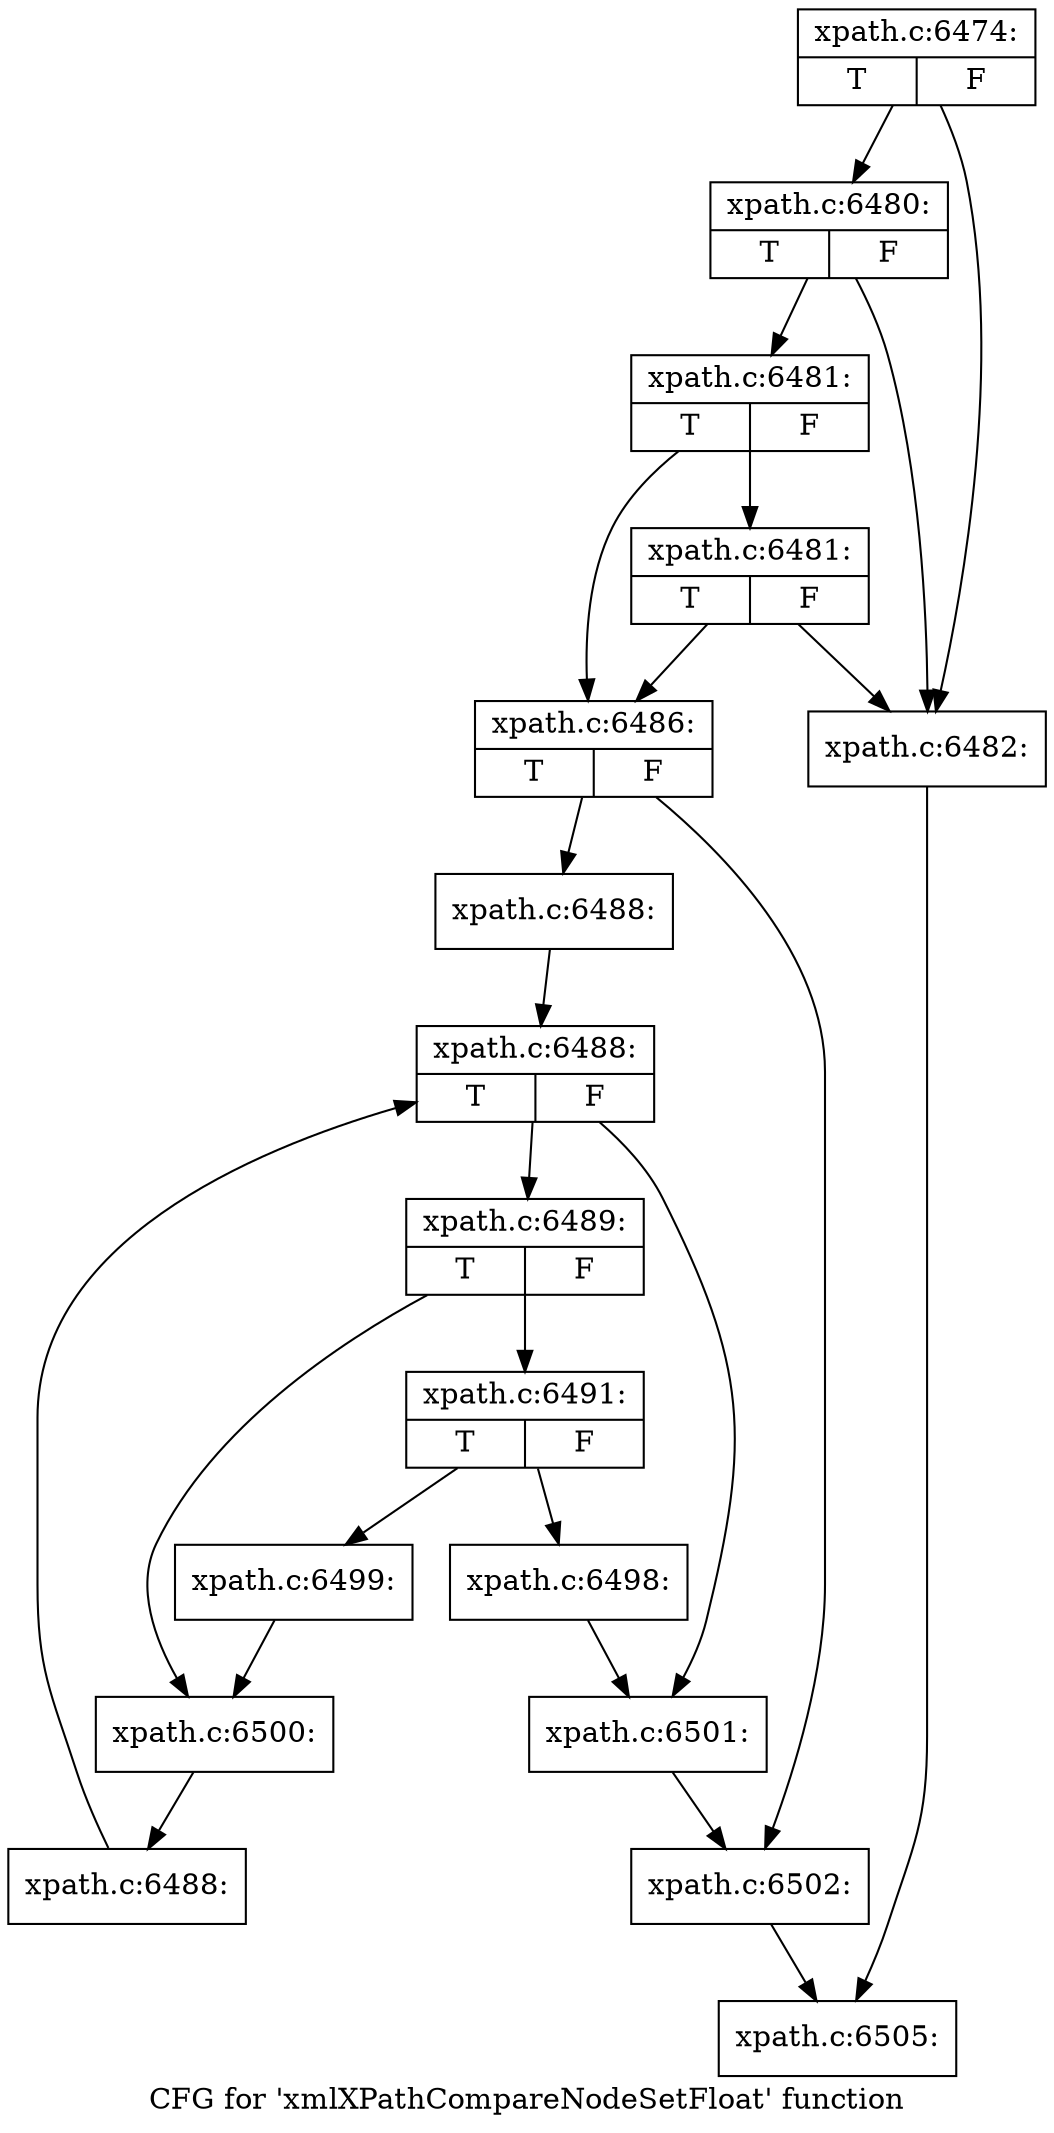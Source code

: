digraph "CFG for 'xmlXPathCompareNodeSetFloat' function" {
	label="CFG for 'xmlXPathCompareNodeSetFloat' function";

	Node0x4e008c0 [shape=record,label="{xpath.c:6474:|{<s0>T|<s1>F}}"];
	Node0x4e008c0 -> Node0x4e06b30;
	Node0x4e008c0 -> Node0x4e06c50;
	Node0x4e06c50 [shape=record,label="{xpath.c:6480:|{<s0>T|<s1>F}}"];
	Node0x4e06c50 -> Node0x4e06b30;
	Node0x4e06c50 -> Node0x4e06bd0;
	Node0x4e06bd0 [shape=record,label="{xpath.c:6481:|{<s0>T|<s1>F}}"];
	Node0x4e06bd0 -> Node0x4e07160;
	Node0x4e06bd0 -> Node0x4e06b80;
	Node0x4e07160 [shape=record,label="{xpath.c:6481:|{<s0>T|<s1>F}}"];
	Node0x4e07160 -> Node0x4e06b30;
	Node0x4e07160 -> Node0x4e06b80;
	Node0x4e06b30 [shape=record,label="{xpath.c:6482:}"];
	Node0x4e06b30 -> Node0x4e00ca0;
	Node0x4e06b80 [shape=record,label="{xpath.c:6486:|{<s0>T|<s1>F}}"];
	Node0x4e06b80 -> Node0x4e083d0;
	Node0x4e06b80 -> Node0x4e08420;
	Node0x4e083d0 [shape=record,label="{xpath.c:6488:}"];
	Node0x4e083d0 -> Node0x4e08910;
	Node0x4e08910 [shape=record,label="{xpath.c:6488:|{<s0>T|<s1>F}}"];
	Node0x4e08910 -> Node0x4e08b90;
	Node0x4e08910 -> Node0x4e08770;
	Node0x4e08b90 [shape=record,label="{xpath.c:6489:|{<s0>T|<s1>F}}"];
	Node0x4e08b90 -> Node0x4e094c0;
	Node0x4e08b90 -> Node0x4e09510;
	Node0x4e094c0 [shape=record,label="{xpath.c:6491:|{<s0>T|<s1>F}}"];
	Node0x4e094c0 -> Node0x4e0a830;
	Node0x4e094c0 -> Node0x4e0a880;
	Node0x4e0a830 [shape=record,label="{xpath.c:6498:}"];
	Node0x4e0a830 -> Node0x4e08770;
	Node0x4e0a880 [shape=record,label="{xpath.c:6499:}"];
	Node0x4e0a880 -> Node0x4e09510;
	Node0x4e09510 [shape=record,label="{xpath.c:6500:}"];
	Node0x4e09510 -> Node0x4e08b00;
	Node0x4e08b00 [shape=record,label="{xpath.c:6488:}"];
	Node0x4e08b00 -> Node0x4e08910;
	Node0x4e08770 [shape=record,label="{xpath.c:6501:}"];
	Node0x4e08770 -> Node0x4e08420;
	Node0x4e08420 [shape=record,label="{xpath.c:6502:}"];
	Node0x4e08420 -> Node0x4e00ca0;
	Node0x4e00ca0 [shape=record,label="{xpath.c:6505:}"];
}
